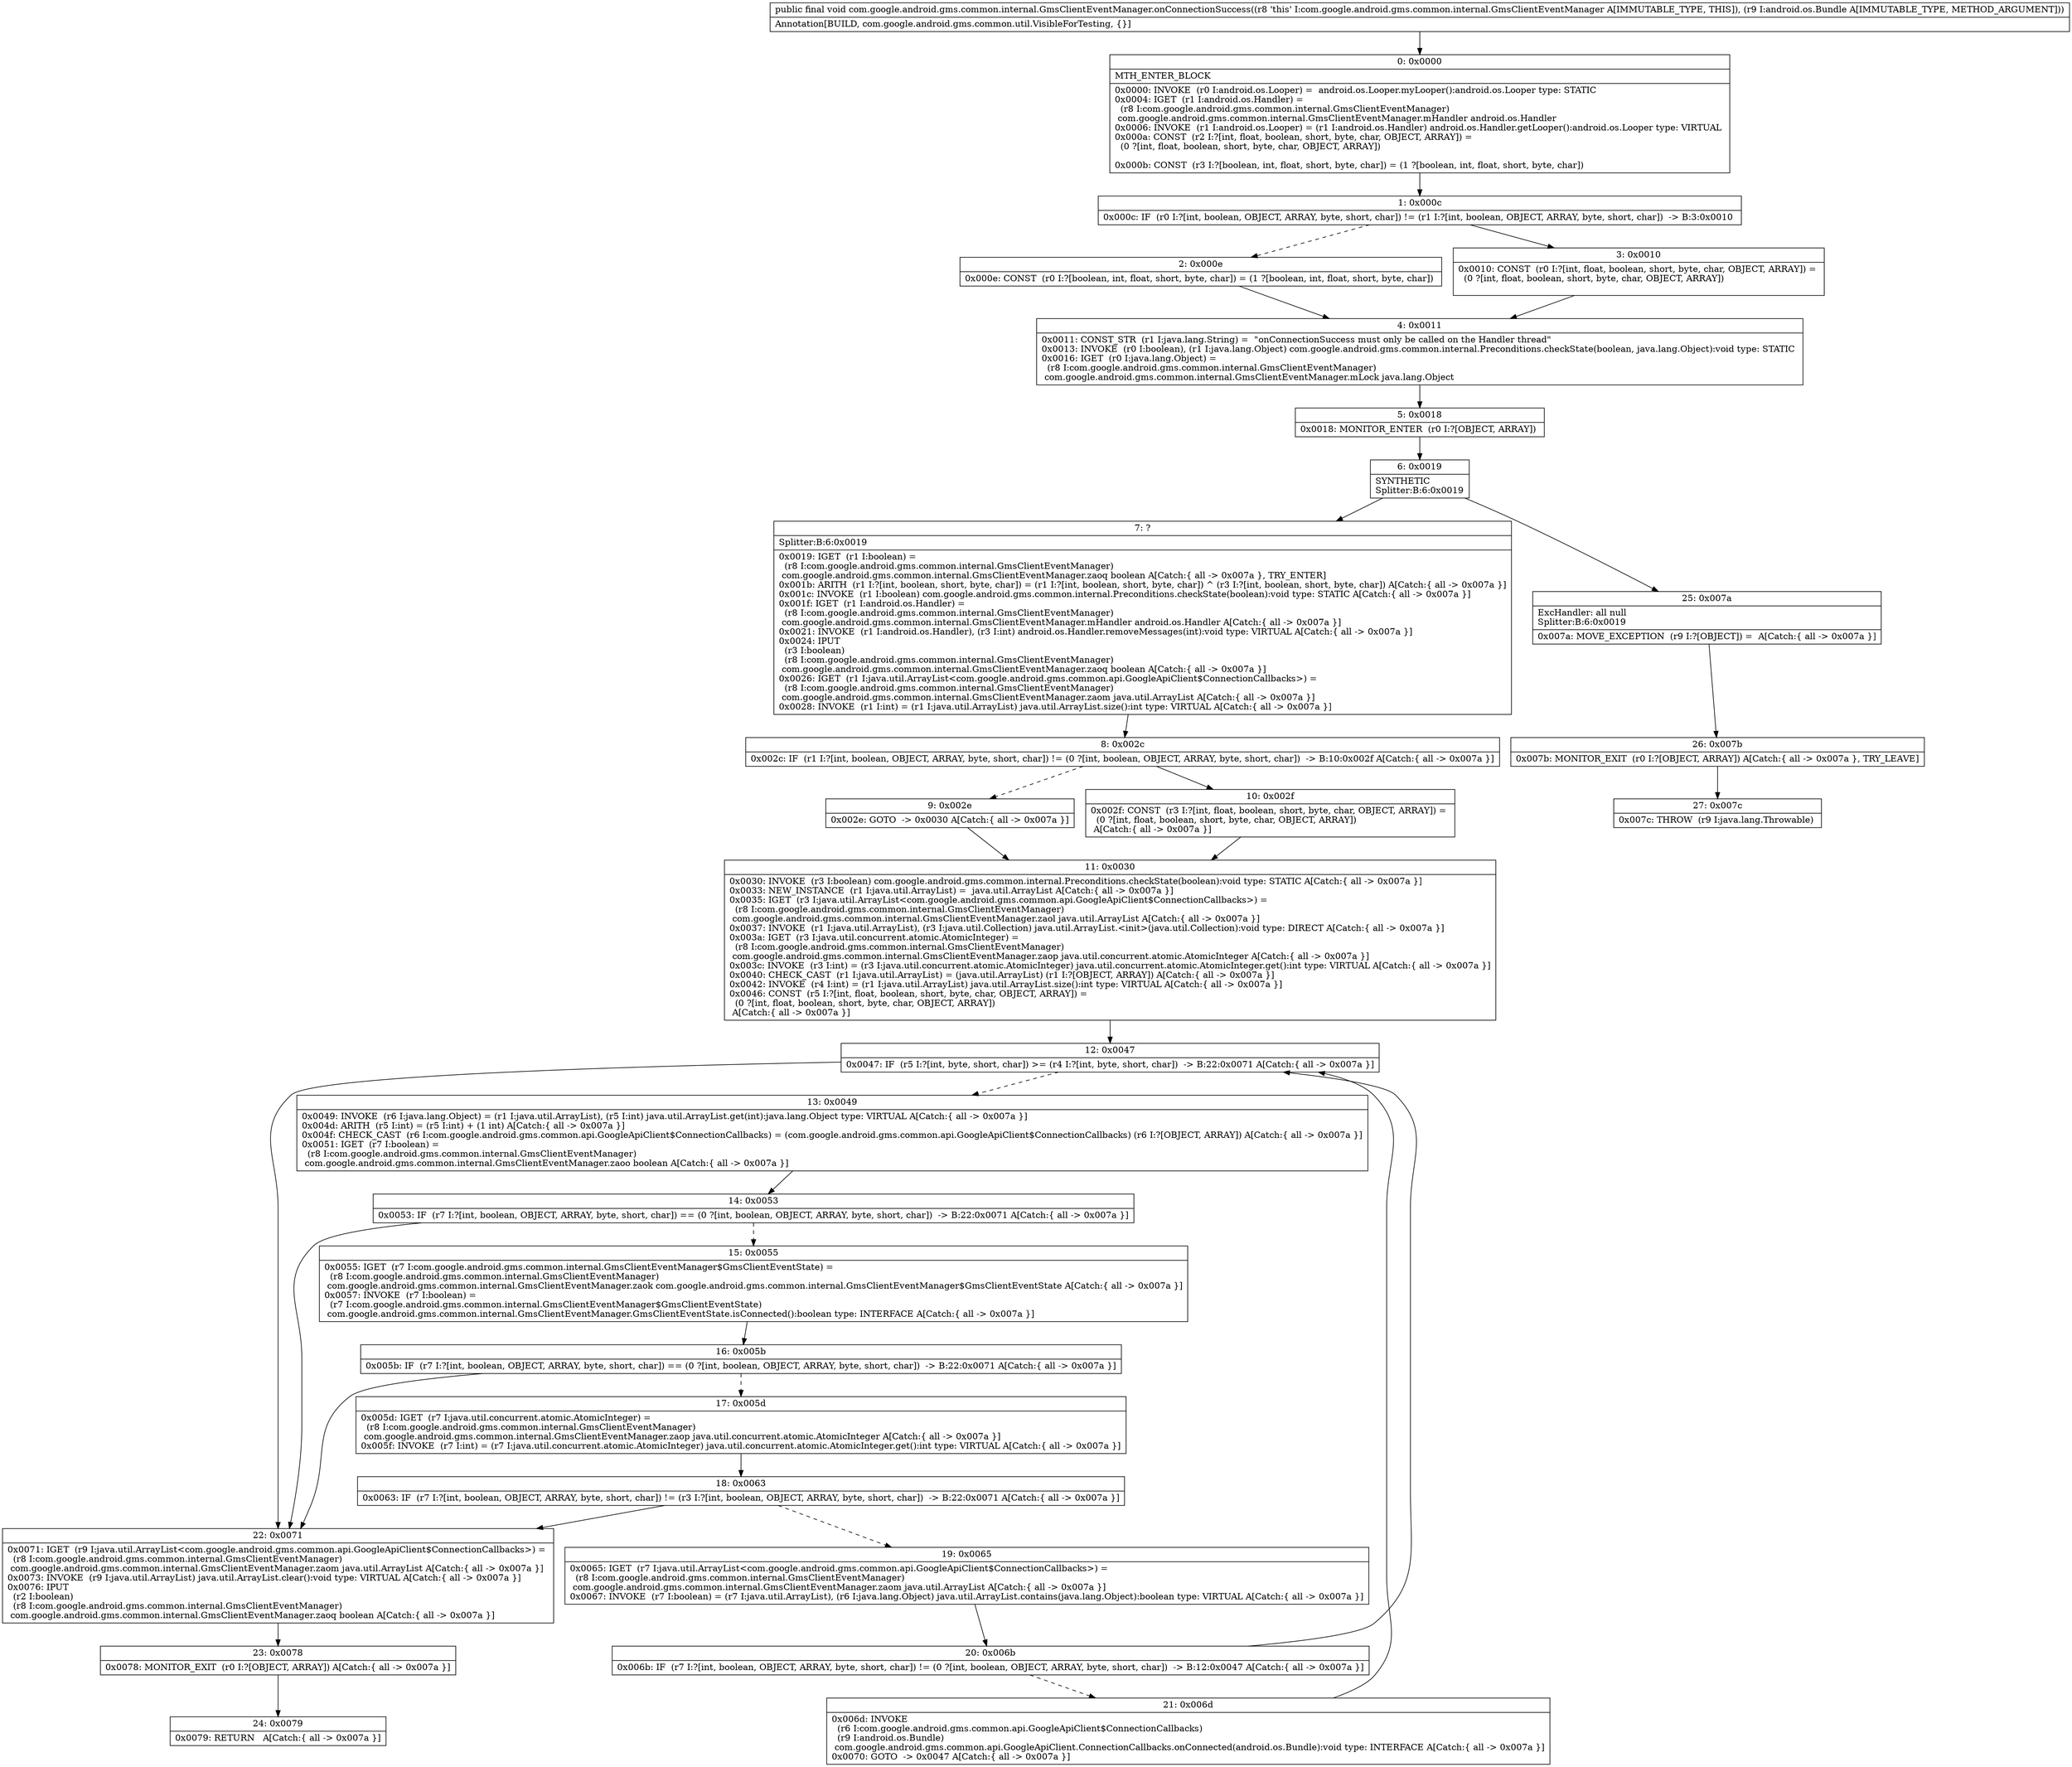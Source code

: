 digraph "CFG forcom.google.android.gms.common.internal.GmsClientEventManager.onConnectionSuccess(Landroid\/os\/Bundle;)V" {
Node_0 [shape=record,label="{0\:\ 0x0000|MTH_ENTER_BLOCK\l|0x0000: INVOKE  (r0 I:android.os.Looper) =  android.os.Looper.myLooper():android.os.Looper type: STATIC \l0x0004: IGET  (r1 I:android.os.Handler) = \l  (r8 I:com.google.android.gms.common.internal.GmsClientEventManager)\l com.google.android.gms.common.internal.GmsClientEventManager.mHandler android.os.Handler \l0x0006: INVOKE  (r1 I:android.os.Looper) = (r1 I:android.os.Handler) android.os.Handler.getLooper():android.os.Looper type: VIRTUAL \l0x000a: CONST  (r2 I:?[int, float, boolean, short, byte, char, OBJECT, ARRAY]) = \l  (0 ?[int, float, boolean, short, byte, char, OBJECT, ARRAY])\l \l0x000b: CONST  (r3 I:?[boolean, int, float, short, byte, char]) = (1 ?[boolean, int, float, short, byte, char]) \l}"];
Node_1 [shape=record,label="{1\:\ 0x000c|0x000c: IF  (r0 I:?[int, boolean, OBJECT, ARRAY, byte, short, char]) != (r1 I:?[int, boolean, OBJECT, ARRAY, byte, short, char])  \-\> B:3:0x0010 \l}"];
Node_2 [shape=record,label="{2\:\ 0x000e|0x000e: CONST  (r0 I:?[boolean, int, float, short, byte, char]) = (1 ?[boolean, int, float, short, byte, char]) \l}"];
Node_3 [shape=record,label="{3\:\ 0x0010|0x0010: CONST  (r0 I:?[int, float, boolean, short, byte, char, OBJECT, ARRAY]) = \l  (0 ?[int, float, boolean, short, byte, char, OBJECT, ARRAY])\l \l}"];
Node_4 [shape=record,label="{4\:\ 0x0011|0x0011: CONST_STR  (r1 I:java.lang.String) =  \"onConnectionSuccess must only be called on the Handler thread\" \l0x0013: INVOKE  (r0 I:boolean), (r1 I:java.lang.Object) com.google.android.gms.common.internal.Preconditions.checkState(boolean, java.lang.Object):void type: STATIC \l0x0016: IGET  (r0 I:java.lang.Object) = \l  (r8 I:com.google.android.gms.common.internal.GmsClientEventManager)\l com.google.android.gms.common.internal.GmsClientEventManager.mLock java.lang.Object \l}"];
Node_5 [shape=record,label="{5\:\ 0x0018|0x0018: MONITOR_ENTER  (r0 I:?[OBJECT, ARRAY]) \l}"];
Node_6 [shape=record,label="{6\:\ 0x0019|SYNTHETIC\lSplitter:B:6:0x0019\l}"];
Node_7 [shape=record,label="{7\:\ ?|Splitter:B:6:0x0019\l|0x0019: IGET  (r1 I:boolean) = \l  (r8 I:com.google.android.gms.common.internal.GmsClientEventManager)\l com.google.android.gms.common.internal.GmsClientEventManager.zaoq boolean A[Catch:\{ all \-\> 0x007a \}, TRY_ENTER]\l0x001b: ARITH  (r1 I:?[int, boolean, short, byte, char]) = (r1 I:?[int, boolean, short, byte, char]) ^ (r3 I:?[int, boolean, short, byte, char]) A[Catch:\{ all \-\> 0x007a \}]\l0x001c: INVOKE  (r1 I:boolean) com.google.android.gms.common.internal.Preconditions.checkState(boolean):void type: STATIC A[Catch:\{ all \-\> 0x007a \}]\l0x001f: IGET  (r1 I:android.os.Handler) = \l  (r8 I:com.google.android.gms.common.internal.GmsClientEventManager)\l com.google.android.gms.common.internal.GmsClientEventManager.mHandler android.os.Handler A[Catch:\{ all \-\> 0x007a \}]\l0x0021: INVOKE  (r1 I:android.os.Handler), (r3 I:int) android.os.Handler.removeMessages(int):void type: VIRTUAL A[Catch:\{ all \-\> 0x007a \}]\l0x0024: IPUT  \l  (r3 I:boolean)\l  (r8 I:com.google.android.gms.common.internal.GmsClientEventManager)\l com.google.android.gms.common.internal.GmsClientEventManager.zaoq boolean A[Catch:\{ all \-\> 0x007a \}]\l0x0026: IGET  (r1 I:java.util.ArrayList\<com.google.android.gms.common.api.GoogleApiClient$ConnectionCallbacks\>) = \l  (r8 I:com.google.android.gms.common.internal.GmsClientEventManager)\l com.google.android.gms.common.internal.GmsClientEventManager.zaom java.util.ArrayList A[Catch:\{ all \-\> 0x007a \}]\l0x0028: INVOKE  (r1 I:int) = (r1 I:java.util.ArrayList) java.util.ArrayList.size():int type: VIRTUAL A[Catch:\{ all \-\> 0x007a \}]\l}"];
Node_8 [shape=record,label="{8\:\ 0x002c|0x002c: IF  (r1 I:?[int, boolean, OBJECT, ARRAY, byte, short, char]) != (0 ?[int, boolean, OBJECT, ARRAY, byte, short, char])  \-\> B:10:0x002f A[Catch:\{ all \-\> 0x007a \}]\l}"];
Node_9 [shape=record,label="{9\:\ 0x002e|0x002e: GOTO  \-\> 0x0030 A[Catch:\{ all \-\> 0x007a \}]\l}"];
Node_10 [shape=record,label="{10\:\ 0x002f|0x002f: CONST  (r3 I:?[int, float, boolean, short, byte, char, OBJECT, ARRAY]) = \l  (0 ?[int, float, boolean, short, byte, char, OBJECT, ARRAY])\l A[Catch:\{ all \-\> 0x007a \}]\l}"];
Node_11 [shape=record,label="{11\:\ 0x0030|0x0030: INVOKE  (r3 I:boolean) com.google.android.gms.common.internal.Preconditions.checkState(boolean):void type: STATIC A[Catch:\{ all \-\> 0x007a \}]\l0x0033: NEW_INSTANCE  (r1 I:java.util.ArrayList) =  java.util.ArrayList A[Catch:\{ all \-\> 0x007a \}]\l0x0035: IGET  (r3 I:java.util.ArrayList\<com.google.android.gms.common.api.GoogleApiClient$ConnectionCallbacks\>) = \l  (r8 I:com.google.android.gms.common.internal.GmsClientEventManager)\l com.google.android.gms.common.internal.GmsClientEventManager.zaol java.util.ArrayList A[Catch:\{ all \-\> 0x007a \}]\l0x0037: INVOKE  (r1 I:java.util.ArrayList), (r3 I:java.util.Collection) java.util.ArrayList.\<init\>(java.util.Collection):void type: DIRECT A[Catch:\{ all \-\> 0x007a \}]\l0x003a: IGET  (r3 I:java.util.concurrent.atomic.AtomicInteger) = \l  (r8 I:com.google.android.gms.common.internal.GmsClientEventManager)\l com.google.android.gms.common.internal.GmsClientEventManager.zaop java.util.concurrent.atomic.AtomicInteger A[Catch:\{ all \-\> 0x007a \}]\l0x003c: INVOKE  (r3 I:int) = (r3 I:java.util.concurrent.atomic.AtomicInteger) java.util.concurrent.atomic.AtomicInteger.get():int type: VIRTUAL A[Catch:\{ all \-\> 0x007a \}]\l0x0040: CHECK_CAST  (r1 I:java.util.ArrayList) = (java.util.ArrayList) (r1 I:?[OBJECT, ARRAY]) A[Catch:\{ all \-\> 0x007a \}]\l0x0042: INVOKE  (r4 I:int) = (r1 I:java.util.ArrayList) java.util.ArrayList.size():int type: VIRTUAL A[Catch:\{ all \-\> 0x007a \}]\l0x0046: CONST  (r5 I:?[int, float, boolean, short, byte, char, OBJECT, ARRAY]) = \l  (0 ?[int, float, boolean, short, byte, char, OBJECT, ARRAY])\l A[Catch:\{ all \-\> 0x007a \}]\l}"];
Node_12 [shape=record,label="{12\:\ 0x0047|0x0047: IF  (r5 I:?[int, byte, short, char]) \>= (r4 I:?[int, byte, short, char])  \-\> B:22:0x0071 A[Catch:\{ all \-\> 0x007a \}]\l}"];
Node_13 [shape=record,label="{13\:\ 0x0049|0x0049: INVOKE  (r6 I:java.lang.Object) = (r1 I:java.util.ArrayList), (r5 I:int) java.util.ArrayList.get(int):java.lang.Object type: VIRTUAL A[Catch:\{ all \-\> 0x007a \}]\l0x004d: ARITH  (r5 I:int) = (r5 I:int) + (1 int) A[Catch:\{ all \-\> 0x007a \}]\l0x004f: CHECK_CAST  (r6 I:com.google.android.gms.common.api.GoogleApiClient$ConnectionCallbacks) = (com.google.android.gms.common.api.GoogleApiClient$ConnectionCallbacks) (r6 I:?[OBJECT, ARRAY]) A[Catch:\{ all \-\> 0x007a \}]\l0x0051: IGET  (r7 I:boolean) = \l  (r8 I:com.google.android.gms.common.internal.GmsClientEventManager)\l com.google.android.gms.common.internal.GmsClientEventManager.zaoo boolean A[Catch:\{ all \-\> 0x007a \}]\l}"];
Node_14 [shape=record,label="{14\:\ 0x0053|0x0053: IF  (r7 I:?[int, boolean, OBJECT, ARRAY, byte, short, char]) == (0 ?[int, boolean, OBJECT, ARRAY, byte, short, char])  \-\> B:22:0x0071 A[Catch:\{ all \-\> 0x007a \}]\l}"];
Node_15 [shape=record,label="{15\:\ 0x0055|0x0055: IGET  (r7 I:com.google.android.gms.common.internal.GmsClientEventManager$GmsClientEventState) = \l  (r8 I:com.google.android.gms.common.internal.GmsClientEventManager)\l com.google.android.gms.common.internal.GmsClientEventManager.zaok com.google.android.gms.common.internal.GmsClientEventManager$GmsClientEventState A[Catch:\{ all \-\> 0x007a \}]\l0x0057: INVOKE  (r7 I:boolean) = \l  (r7 I:com.google.android.gms.common.internal.GmsClientEventManager$GmsClientEventState)\l com.google.android.gms.common.internal.GmsClientEventManager.GmsClientEventState.isConnected():boolean type: INTERFACE A[Catch:\{ all \-\> 0x007a \}]\l}"];
Node_16 [shape=record,label="{16\:\ 0x005b|0x005b: IF  (r7 I:?[int, boolean, OBJECT, ARRAY, byte, short, char]) == (0 ?[int, boolean, OBJECT, ARRAY, byte, short, char])  \-\> B:22:0x0071 A[Catch:\{ all \-\> 0x007a \}]\l}"];
Node_17 [shape=record,label="{17\:\ 0x005d|0x005d: IGET  (r7 I:java.util.concurrent.atomic.AtomicInteger) = \l  (r8 I:com.google.android.gms.common.internal.GmsClientEventManager)\l com.google.android.gms.common.internal.GmsClientEventManager.zaop java.util.concurrent.atomic.AtomicInteger A[Catch:\{ all \-\> 0x007a \}]\l0x005f: INVOKE  (r7 I:int) = (r7 I:java.util.concurrent.atomic.AtomicInteger) java.util.concurrent.atomic.AtomicInteger.get():int type: VIRTUAL A[Catch:\{ all \-\> 0x007a \}]\l}"];
Node_18 [shape=record,label="{18\:\ 0x0063|0x0063: IF  (r7 I:?[int, boolean, OBJECT, ARRAY, byte, short, char]) != (r3 I:?[int, boolean, OBJECT, ARRAY, byte, short, char])  \-\> B:22:0x0071 A[Catch:\{ all \-\> 0x007a \}]\l}"];
Node_19 [shape=record,label="{19\:\ 0x0065|0x0065: IGET  (r7 I:java.util.ArrayList\<com.google.android.gms.common.api.GoogleApiClient$ConnectionCallbacks\>) = \l  (r8 I:com.google.android.gms.common.internal.GmsClientEventManager)\l com.google.android.gms.common.internal.GmsClientEventManager.zaom java.util.ArrayList A[Catch:\{ all \-\> 0x007a \}]\l0x0067: INVOKE  (r7 I:boolean) = (r7 I:java.util.ArrayList), (r6 I:java.lang.Object) java.util.ArrayList.contains(java.lang.Object):boolean type: VIRTUAL A[Catch:\{ all \-\> 0x007a \}]\l}"];
Node_20 [shape=record,label="{20\:\ 0x006b|0x006b: IF  (r7 I:?[int, boolean, OBJECT, ARRAY, byte, short, char]) != (0 ?[int, boolean, OBJECT, ARRAY, byte, short, char])  \-\> B:12:0x0047 A[Catch:\{ all \-\> 0x007a \}]\l}"];
Node_21 [shape=record,label="{21\:\ 0x006d|0x006d: INVOKE  \l  (r6 I:com.google.android.gms.common.api.GoogleApiClient$ConnectionCallbacks)\l  (r9 I:android.os.Bundle)\l com.google.android.gms.common.api.GoogleApiClient.ConnectionCallbacks.onConnected(android.os.Bundle):void type: INTERFACE A[Catch:\{ all \-\> 0x007a \}]\l0x0070: GOTO  \-\> 0x0047 A[Catch:\{ all \-\> 0x007a \}]\l}"];
Node_22 [shape=record,label="{22\:\ 0x0071|0x0071: IGET  (r9 I:java.util.ArrayList\<com.google.android.gms.common.api.GoogleApiClient$ConnectionCallbacks\>) = \l  (r8 I:com.google.android.gms.common.internal.GmsClientEventManager)\l com.google.android.gms.common.internal.GmsClientEventManager.zaom java.util.ArrayList A[Catch:\{ all \-\> 0x007a \}]\l0x0073: INVOKE  (r9 I:java.util.ArrayList) java.util.ArrayList.clear():void type: VIRTUAL A[Catch:\{ all \-\> 0x007a \}]\l0x0076: IPUT  \l  (r2 I:boolean)\l  (r8 I:com.google.android.gms.common.internal.GmsClientEventManager)\l com.google.android.gms.common.internal.GmsClientEventManager.zaoq boolean A[Catch:\{ all \-\> 0x007a \}]\l}"];
Node_23 [shape=record,label="{23\:\ 0x0078|0x0078: MONITOR_EXIT  (r0 I:?[OBJECT, ARRAY]) A[Catch:\{ all \-\> 0x007a \}]\l}"];
Node_24 [shape=record,label="{24\:\ 0x0079|0x0079: RETURN   A[Catch:\{ all \-\> 0x007a \}]\l}"];
Node_25 [shape=record,label="{25\:\ 0x007a|ExcHandler: all null\lSplitter:B:6:0x0019\l|0x007a: MOVE_EXCEPTION  (r9 I:?[OBJECT]) =  A[Catch:\{ all \-\> 0x007a \}]\l}"];
Node_26 [shape=record,label="{26\:\ 0x007b|0x007b: MONITOR_EXIT  (r0 I:?[OBJECT, ARRAY]) A[Catch:\{ all \-\> 0x007a \}, TRY_LEAVE]\l}"];
Node_27 [shape=record,label="{27\:\ 0x007c|0x007c: THROW  (r9 I:java.lang.Throwable) \l}"];
MethodNode[shape=record,label="{public final void com.google.android.gms.common.internal.GmsClientEventManager.onConnectionSuccess((r8 'this' I:com.google.android.gms.common.internal.GmsClientEventManager A[IMMUTABLE_TYPE, THIS]), (r9 I:android.os.Bundle A[IMMUTABLE_TYPE, METHOD_ARGUMENT]))  | Annotation[BUILD, com.google.android.gms.common.util.VisibleForTesting, \{\}]\l}"];
MethodNode -> Node_0;
Node_0 -> Node_1;
Node_1 -> Node_2[style=dashed];
Node_1 -> Node_3;
Node_2 -> Node_4;
Node_3 -> Node_4;
Node_4 -> Node_5;
Node_5 -> Node_6;
Node_6 -> Node_7;
Node_6 -> Node_25;
Node_7 -> Node_8;
Node_8 -> Node_9[style=dashed];
Node_8 -> Node_10;
Node_9 -> Node_11;
Node_10 -> Node_11;
Node_11 -> Node_12;
Node_12 -> Node_13[style=dashed];
Node_12 -> Node_22;
Node_13 -> Node_14;
Node_14 -> Node_15[style=dashed];
Node_14 -> Node_22;
Node_15 -> Node_16;
Node_16 -> Node_17[style=dashed];
Node_16 -> Node_22;
Node_17 -> Node_18;
Node_18 -> Node_19[style=dashed];
Node_18 -> Node_22;
Node_19 -> Node_20;
Node_20 -> Node_12;
Node_20 -> Node_21[style=dashed];
Node_21 -> Node_12;
Node_22 -> Node_23;
Node_23 -> Node_24;
Node_25 -> Node_26;
Node_26 -> Node_27;
}

